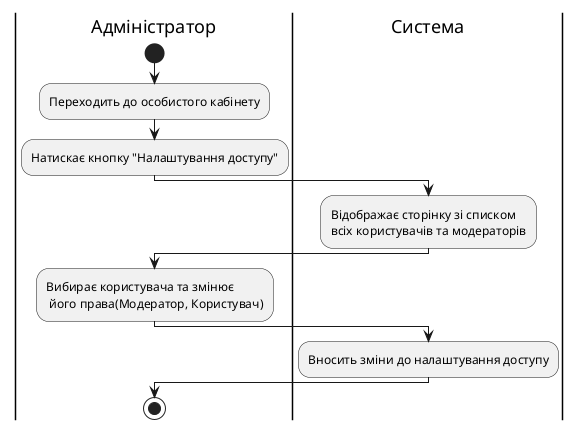 @startuml

    |Адміністратор|
    start
    :Переходить до особистого кабінету;
    |Адміністратор|
    :Натискає кнопку "Налаштування доступу";
    |Система|
    :Відображає сторінку зі списком \nвсіх користувачів та модераторів;
    |Адміністратор|
    :Вибирає користувача та змінює \n його права(Модератор, Користувач);
    |Система|
    :Вносить зміни до налаштування доступу;    
    |Адміністратор|
    stop;
@enduml
